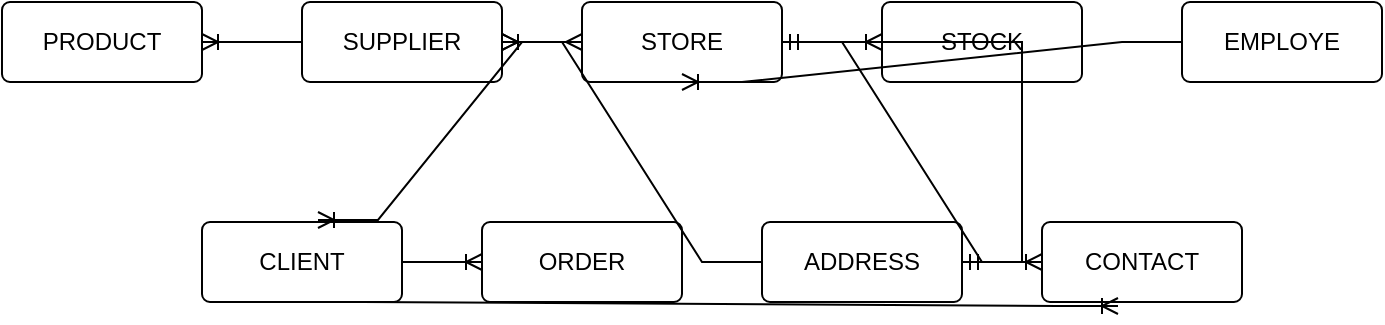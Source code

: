 <mxfile version="22.0.4" type="github">
  <diagram name="Página-1" id="XyE05Acf0DBpwoxp0v-W">
    <mxGraphModel dx="1781" dy="578" grid="1" gridSize="10" guides="1" tooltips="1" connect="1" arrows="1" fold="1" page="1" pageScale="1" pageWidth="827" pageHeight="1169" math="0" shadow="0">
      <root>
        <mxCell id="0" />
        <mxCell id="1" parent="0" />
        <mxCell id="tv2AQJMBTx2ydu_xVkjJ-11" value="ADDRESS" style="rounded=1;arcSize=10;whiteSpace=wrap;html=1;align=center;" vertex="1" parent="1">
          <mxGeometry x="230" y="200" width="100" height="40" as="geometry" />
        </mxCell>
        <mxCell id="tv2AQJMBTx2ydu_xVkjJ-12" value="CONTACT" style="rounded=1;arcSize=10;whiteSpace=wrap;html=1;align=center;" vertex="1" parent="1">
          <mxGeometry x="370" y="200" width="100" height="40" as="geometry" />
        </mxCell>
        <mxCell id="tv2AQJMBTx2ydu_xVkjJ-13" value="ORDER" style="rounded=1;arcSize=10;whiteSpace=wrap;html=1;align=center;" vertex="1" parent="1">
          <mxGeometry x="90" y="200" width="100" height="40" as="geometry" />
        </mxCell>
        <mxCell id="tv2AQJMBTx2ydu_xVkjJ-14" value="CLIENT" style="rounded=1;arcSize=10;whiteSpace=wrap;html=1;align=center;" vertex="1" parent="1">
          <mxGeometry x="-50" y="200" width="100" height="40" as="geometry" />
        </mxCell>
        <mxCell id="tv2AQJMBTx2ydu_xVkjJ-15" value="EMPLOYE" style="rounded=1;arcSize=10;whiteSpace=wrap;html=1;align=center;" vertex="1" parent="1">
          <mxGeometry x="440" y="90" width="100" height="40" as="geometry" />
        </mxCell>
        <mxCell id="tv2AQJMBTx2ydu_xVkjJ-16" value="STOCK" style="rounded=1;arcSize=10;whiteSpace=wrap;html=1;align=center;" vertex="1" parent="1">
          <mxGeometry x="290" y="90" width="100" height="40" as="geometry" />
        </mxCell>
        <mxCell id="tv2AQJMBTx2ydu_xVkjJ-17" value="STORE" style="rounded=1;arcSize=10;whiteSpace=wrap;html=1;align=center;" vertex="1" parent="1">
          <mxGeometry x="140" y="90" width="100" height="40" as="geometry" />
        </mxCell>
        <mxCell id="tv2AQJMBTx2ydu_xVkjJ-18" value="SUPPLIER" style="rounded=1;arcSize=10;whiteSpace=wrap;html=1;align=center;" vertex="1" parent="1">
          <mxGeometry y="90" width="100" height="40" as="geometry" />
        </mxCell>
        <mxCell id="tv2AQJMBTx2ydu_xVkjJ-19" value="PRODUCT" style="rounded=1;arcSize=10;whiteSpace=wrap;html=1;align=center;" vertex="1" parent="1">
          <mxGeometry x="-150" y="90" width="100" height="40" as="geometry" />
        </mxCell>
        <mxCell id="tv2AQJMBTx2ydu_xVkjJ-21" value="" style="edgeStyle=entityRelationEdgeStyle;fontSize=12;html=1;endArrow=ERoneToMany;rounded=0;" edge="1" parent="1" source="tv2AQJMBTx2ydu_xVkjJ-18" target="tv2AQJMBTx2ydu_xVkjJ-19">
          <mxGeometry width="100" height="100" relative="1" as="geometry">
            <mxPoint x="190" y="260" as="sourcePoint" />
            <mxPoint x="290" y="160" as="targetPoint" />
          </mxGeometry>
        </mxCell>
        <mxCell id="tv2AQJMBTx2ydu_xVkjJ-23" value="" style="edgeStyle=entityRelationEdgeStyle;fontSize=12;html=1;endArrow=ERmany;startArrow=ERmany;rounded=0;" edge="1" parent="1" source="tv2AQJMBTx2ydu_xVkjJ-18" target="tv2AQJMBTx2ydu_xVkjJ-17">
          <mxGeometry width="100" height="100" relative="1" as="geometry">
            <mxPoint x="190" y="260" as="sourcePoint" />
            <mxPoint x="290" y="160" as="targetPoint" />
          </mxGeometry>
        </mxCell>
        <mxCell id="tv2AQJMBTx2ydu_xVkjJ-24" value="" style="edgeStyle=entityRelationEdgeStyle;fontSize=12;html=1;endArrow=ERoneToMany;rounded=0;" edge="1" parent="1" source="tv2AQJMBTx2ydu_xVkjJ-17" target="tv2AQJMBTx2ydu_xVkjJ-16">
          <mxGeometry width="100" height="100" relative="1" as="geometry">
            <mxPoint x="190" y="260" as="sourcePoint" />
            <mxPoint x="290" y="160" as="targetPoint" />
          </mxGeometry>
        </mxCell>
        <mxCell id="tv2AQJMBTx2ydu_xVkjJ-25" value="" style="edgeStyle=entityRelationEdgeStyle;fontSize=12;html=1;endArrow=ERoneToMany;rounded=0;entryX=0.5;entryY=1;entryDx=0;entryDy=0;" edge="1" parent="1" source="tv2AQJMBTx2ydu_xVkjJ-15" target="tv2AQJMBTx2ydu_xVkjJ-17">
          <mxGeometry width="100" height="100" relative="1" as="geometry">
            <mxPoint x="190" y="260" as="sourcePoint" />
            <mxPoint x="290" y="160" as="targetPoint" />
            <Array as="points">
              <mxPoint x="180" y="180" />
              <mxPoint x="320" y="140" />
              <mxPoint x="320" y="160" />
              <mxPoint x="410" y="150" />
            </Array>
          </mxGeometry>
        </mxCell>
        <mxCell id="tv2AQJMBTx2ydu_xVkjJ-26" value="" style="edgeStyle=entityRelationEdgeStyle;fontSize=12;html=1;endArrow=ERoneToMany;rounded=0;entryX=0.58;entryY=-0.025;entryDx=0;entryDy=0;entryPerimeter=0;" edge="1" parent="1" source="tv2AQJMBTx2ydu_xVkjJ-17" target="tv2AQJMBTx2ydu_xVkjJ-14">
          <mxGeometry width="100" height="100" relative="1" as="geometry">
            <mxPoint x="90" y="290" as="sourcePoint" />
            <mxPoint x="190" y="190" as="targetPoint" />
          </mxGeometry>
        </mxCell>
        <mxCell id="tv2AQJMBTx2ydu_xVkjJ-27" value="" style="edgeStyle=entityRelationEdgeStyle;fontSize=12;html=1;endArrow=ERoneToMany;rounded=0;" edge="1" parent="1" source="tv2AQJMBTx2ydu_xVkjJ-14" target="tv2AQJMBTx2ydu_xVkjJ-13">
          <mxGeometry width="100" height="100" relative="1" as="geometry">
            <mxPoint x="90" y="290" as="sourcePoint" />
            <mxPoint x="190" y="190" as="targetPoint" />
          </mxGeometry>
        </mxCell>
        <mxCell id="tv2AQJMBTx2ydu_xVkjJ-28" value="" style="edgeStyle=entityRelationEdgeStyle;fontSize=12;html=1;endArrow=ERoneToMany;rounded=0;" edge="1" parent="1" source="tv2AQJMBTx2ydu_xVkjJ-17" target="tv2AQJMBTx2ydu_xVkjJ-12">
          <mxGeometry width="100" height="100" relative="1" as="geometry">
            <mxPoint x="90" y="290" as="sourcePoint" />
            <mxPoint x="190" y="190" as="targetPoint" />
          </mxGeometry>
        </mxCell>
        <mxCell id="tv2AQJMBTx2ydu_xVkjJ-29" value="" style="edgeStyle=entityRelationEdgeStyle;fontSize=12;html=1;endArrow=ERoneToMany;rounded=0;exitX=0.5;exitY=1;exitDx=0;exitDy=0;entryX=0.38;entryY=1.05;entryDx=0;entryDy=0;entryPerimeter=0;" edge="1" parent="1" source="tv2AQJMBTx2ydu_xVkjJ-14" target="tv2AQJMBTx2ydu_xVkjJ-12">
          <mxGeometry width="100" height="100" relative="1" as="geometry">
            <mxPoint x="40" y="350" as="sourcePoint" />
            <mxPoint x="270" y="350" as="targetPoint" />
            <Array as="points">
              <mxPoint x="430" y="230" />
              <mxPoint x="140" y="290" />
            </Array>
          </mxGeometry>
        </mxCell>
        <mxCell id="tv2AQJMBTx2ydu_xVkjJ-31" value="" style="edgeStyle=entityRelationEdgeStyle;fontSize=12;html=1;endArrow=ERmandOne;startArrow=ERmandOne;rounded=0;" edge="1" parent="1" source="tv2AQJMBTx2ydu_xVkjJ-11" target="tv2AQJMBTx2ydu_xVkjJ-17">
          <mxGeometry width="100" height="100" relative="1" as="geometry">
            <mxPoint x="90" y="290" as="sourcePoint" />
            <mxPoint x="190" y="190" as="targetPoint" />
          </mxGeometry>
        </mxCell>
        <mxCell id="tv2AQJMBTx2ydu_xVkjJ-32" value="" style="edgeStyle=entityRelationEdgeStyle;fontSize=12;html=1;endArrow=ERoneToMany;rounded=0;" edge="1" parent="1" source="tv2AQJMBTx2ydu_xVkjJ-11" target="tv2AQJMBTx2ydu_xVkjJ-18">
          <mxGeometry width="100" height="100" relative="1" as="geometry">
            <mxPoint x="100" y="290" as="sourcePoint" />
            <mxPoint x="200" y="190" as="targetPoint" />
          </mxGeometry>
        </mxCell>
      </root>
    </mxGraphModel>
  </diagram>
</mxfile>
